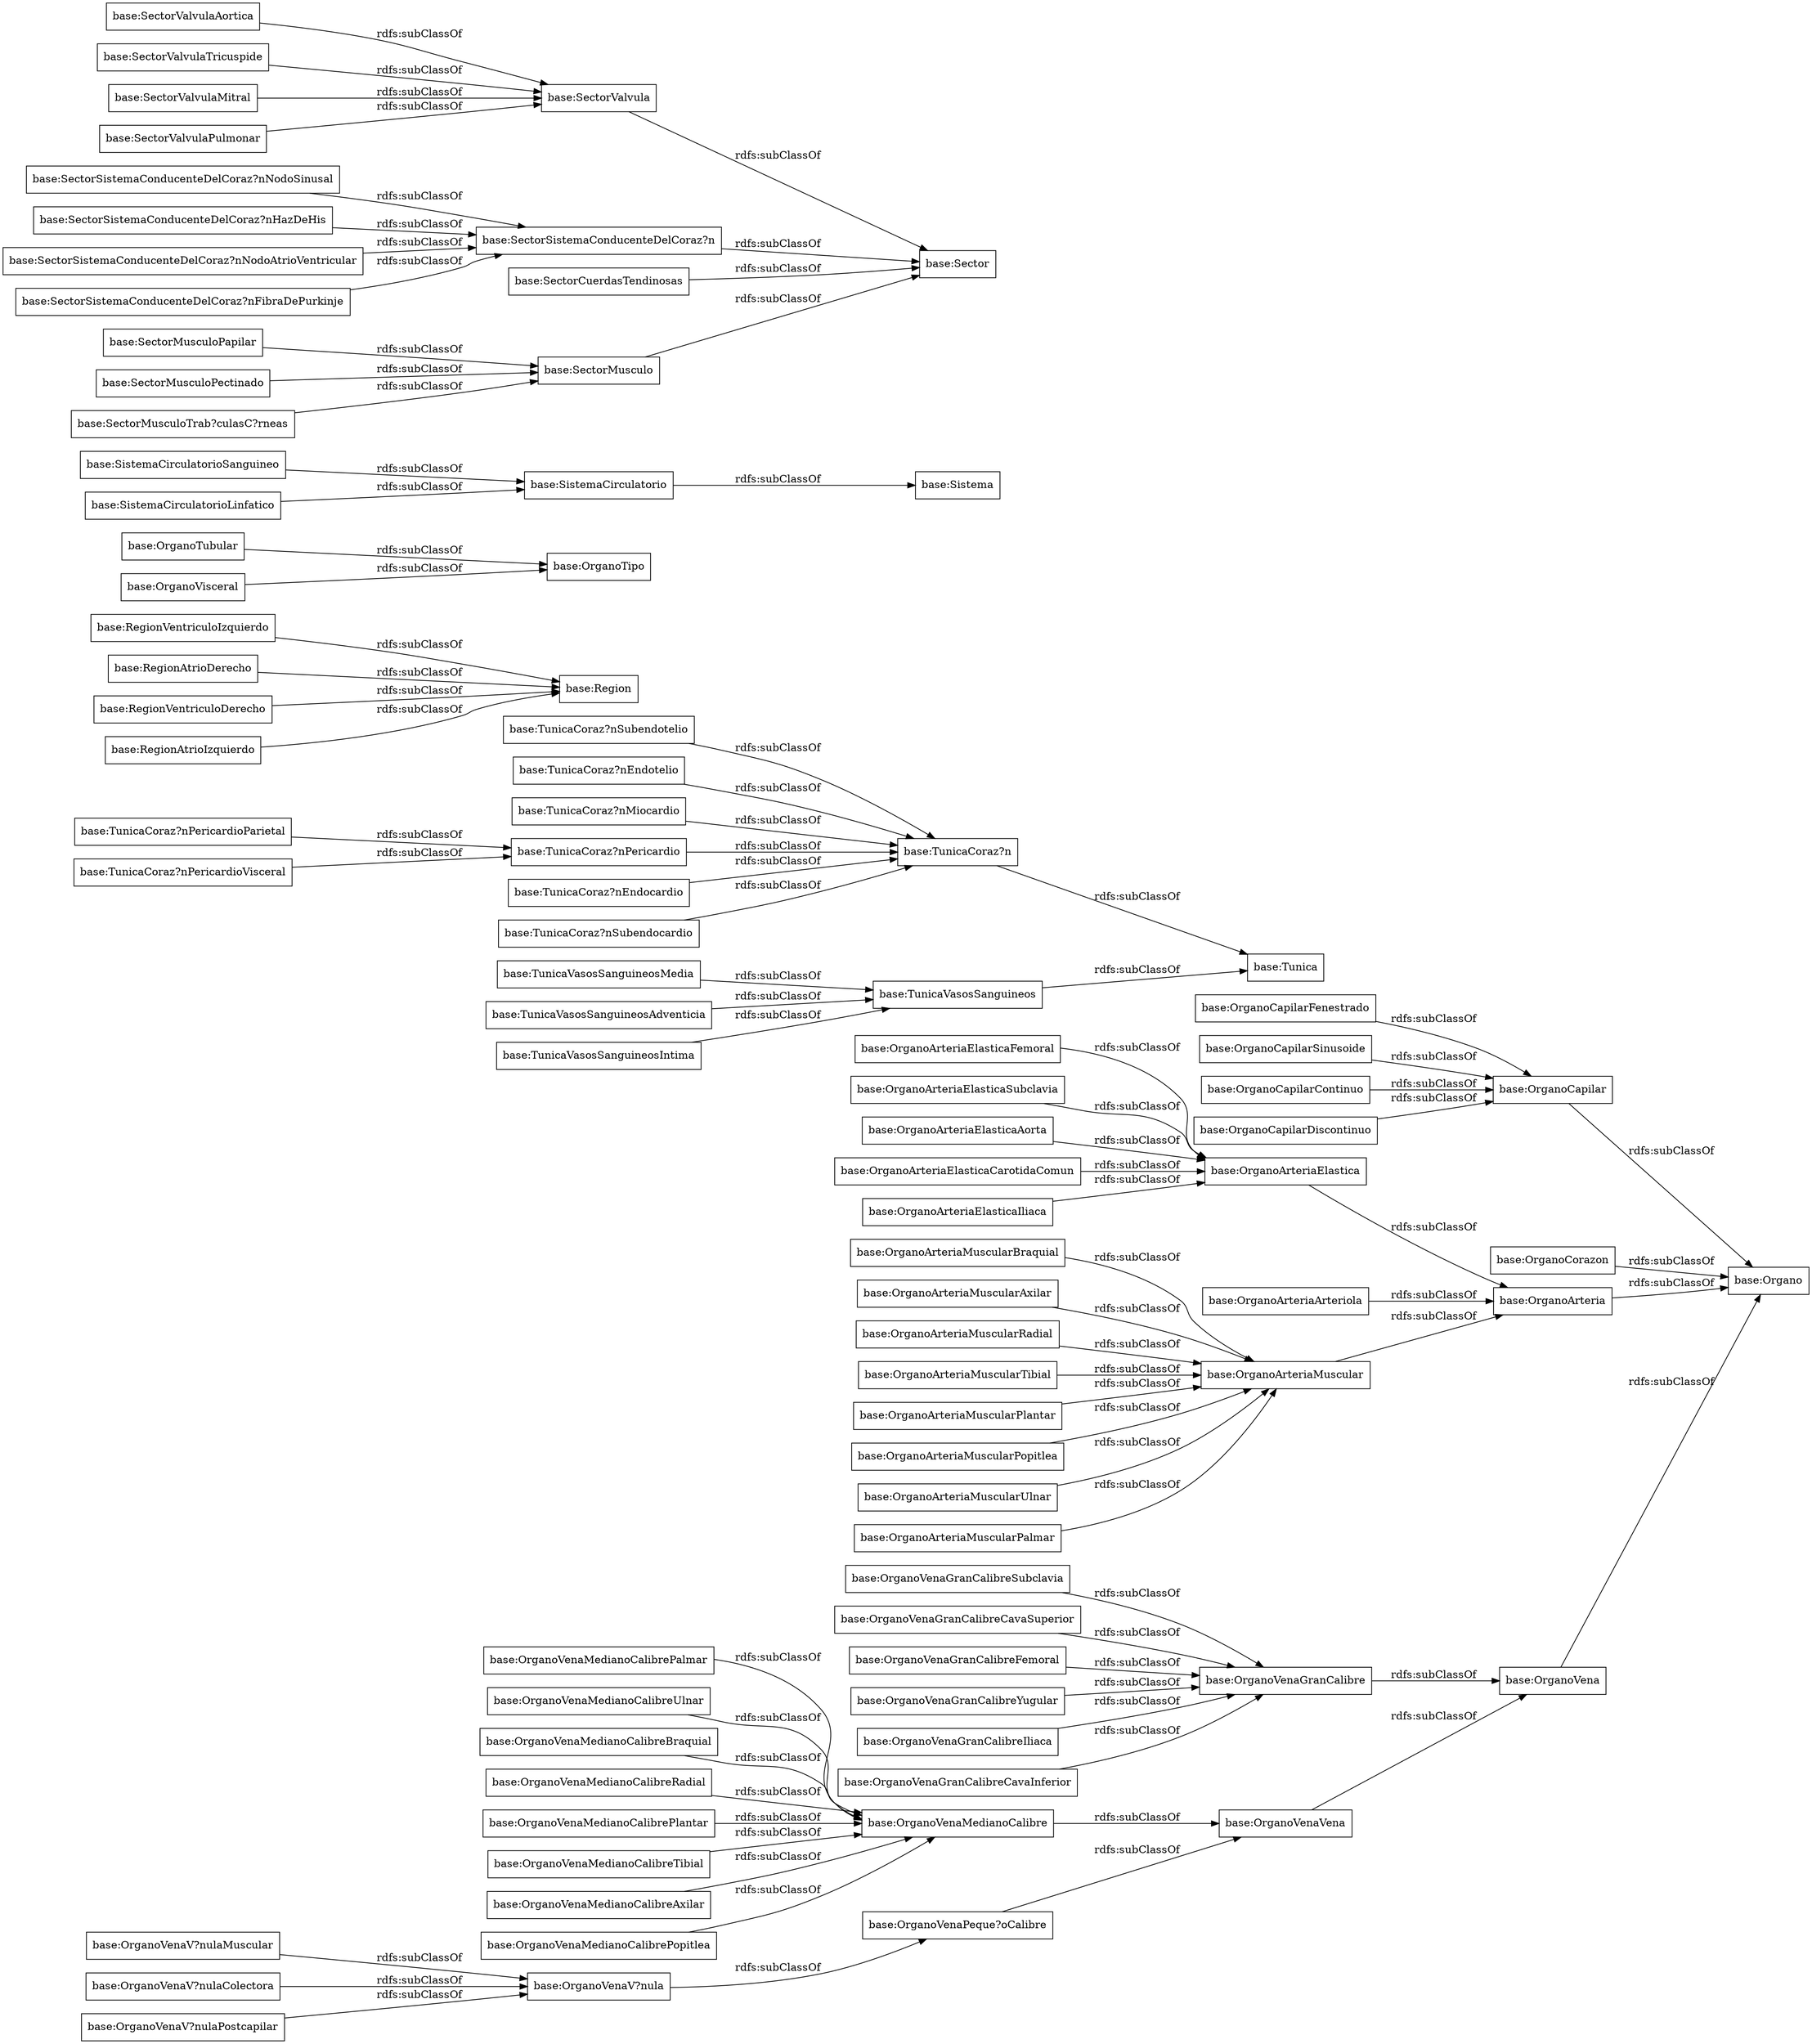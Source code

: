 digraph ar2dtool_diagram { 
rankdir=LR;
size="1000"
node [shape = rectangle, color="black"]; "base:OrganoVenaV?nula" "base:TunicaVasosSanguineos" "base:RegionVentriculoIzquierdo" "base:OrganoTubular" "base:OrganoVenaMedianoCalibrePalmar" "base:SistemaCirculatorio" "base:OrganoVenaGranCalibreSubclavia" "base:TunicaCoraz?n" "base:OrganoArteriaMuscularBraquial" "base:OrganoVenaGranCalibreCavaSuperior" "base:OrganoArteriaElasticaFemoral" "base:SistemaCirculatorioSanguineo" "base:Sector" "base:Region" "base:OrganoArteriaElasticaSubclavia" "base:SectorValvula" "base:OrganoVenaVena" "base:OrganoCapilarFenestrado" "base:OrganoVenaMedianoCalibreUlnar" "base:OrganoCapilar" "base:OrganoVenaMedianoCalibreBraquial" "base:TunicaVasosSanguineosMedia" "base:OrganoVenaGranCalibreFemoral" "base:OrganoVenaV?nulaMuscular" "base:SectorValvulaAortica" "base:OrganoArteriaElastica" "base:OrganoVenaV?nulaColectora" "base:OrganoArteriaArteriola" "base:OrganoArteriaElasticaAorta" "base:TunicaCoraz?nPericardioParietal" "base:OrganoArteriaElasticaCarotidaComun" "base:SistemaCirculatorioLinfatico" "base:Sistema" "base:SectorValvulaTricuspide" "base:SectorMusculoPapilar" "base:SectorSistemaConducenteDelCoraz?nNodoSinusal" "base:OrganoVenaPeque?oCalibre" "base:OrganoCapilarSinusoide" "base:SectorSistemaConducenteDelCoraz?nHazDeHis" "base:OrganoVenaMedianoCalibreRadial" "base:OrganoArteriaMuscularAxilar" "base:SectorSistemaConducenteDelCoraz?n" "base:OrganoCorazon" "base:TunicaCoraz?nSubendotelio" "base:OrganoArteriaMuscularRadial" "base:TunicaCoraz?nPericardioVisceral" "base:TunicaCoraz?nEndotelio" "base:OrganoVenaV?nulaPostcapilar" "base:OrganoVenaGranCalibreYugular" "base:OrganoVenaMedianoCalibrePlantar" "base:OrganoArteriaMuscularTibial" "base:TunicaVasosSanguineosAdventicia" "base:RegionAtrioDerecho" "base:RegionVentriculoDerecho" "base:OrganoCapilarContinuo" "base:OrganoVenaMedianoCalibreTibial" "base:OrganoArteriaMuscularPlantar" "base:TunicaCoraz?nMiocardio" "base:SectorCuerdasTendinosas" "base:SectorMusculoPectinado" "base:Organo" "base:TunicaVasosSanguineosIntima" "base:OrganoVenaGranCalibre" "base:OrganoArteriaMuscular" "base:TunicaCoraz?nPericardio" "base:OrganoVenaMedianoCalibreAxilar" "base:SectorSistemaConducenteDelCoraz?nNodoAtrioVentricular" "base:OrganoTipo" "base:OrganoArteriaMuscularPopitlea" "base:SectorValvulaMitral" "base:Tunica" "base:OrganoVenaMedianoCalibrePopitlea" "base:OrganoArteriaElasticaIliaca" "base:OrganoArteriaMuscularUlnar" "base:RegionAtrioIzquierdo" "base:OrganoVenaMedianoCalibre" "base:OrganoArteriaMuscularPalmar" "base:SectorValvulaPulmonar" "base:TunicaCoraz?nEndocardio" "base:OrganoArteria" "base:OrganoVenaGranCalibreIliaca" "base:OrganoVisceral" "base:TunicaCoraz?nSubendocardio" "base:SectorSistemaConducenteDelCoraz?nFibraDePurkinje" "base:OrganoVena" "base:SectorMusculoTrab?culasC?rneas" "base:OrganoVenaGranCalibreCavaInferior" "base:SectorMusculo" "base:OrganoCapilarDiscontinuo" ; /*classes style*/
	"base:SectorSistemaConducenteDelCoraz?nHazDeHis" -> "base:SectorSistemaConducenteDelCoraz?n" [ label = "rdfs:subClassOf" ];
	"base:OrganoCapilarSinusoide" -> "base:OrganoCapilar" [ label = "rdfs:subClassOf" ];
	"base:OrganoVenaMedianoCalibreUlnar" -> "base:OrganoVenaMedianoCalibre" [ label = "rdfs:subClassOf" ];
	"base:SistemaCirculatorioLinfatico" -> "base:SistemaCirculatorio" [ label = "rdfs:subClassOf" ];
	"base:OrganoVenaGranCalibreCavaInferior" -> "base:OrganoVenaGranCalibre" [ label = "rdfs:subClassOf" ];
	"base:RegionVentriculoIzquierdo" -> "base:Region" [ label = "rdfs:subClassOf" ];
	"base:SectorMusculoTrab?culasC?rneas" -> "base:SectorMusculo" [ label = "rdfs:subClassOf" ];
	"base:OrganoArteriaMuscularRadial" -> "base:OrganoArteriaMuscular" [ label = "rdfs:subClassOf" ];
	"base:OrganoArteriaMuscularPalmar" -> "base:OrganoArteriaMuscular" [ label = "rdfs:subClassOf" ];
	"base:RegionVentriculoDerecho" -> "base:Region" [ label = "rdfs:subClassOf" ];
	"base:OrganoCorazon" -> "base:Organo" [ label = "rdfs:subClassOf" ];
	"base:OrganoArteriaMuscularBraquial" -> "base:OrganoArteriaMuscular" [ label = "rdfs:subClassOf" ];
	"base:TunicaVasosSanguineos" -> "base:Tunica" [ label = "rdfs:subClassOf" ];
	"base:SectorCuerdasTendinosas" -> "base:Sector" [ label = "rdfs:subClassOf" ];
	"base:SectorSistemaConducenteDelCoraz?nNodoSinusal" -> "base:SectorSistemaConducenteDelCoraz?n" [ label = "rdfs:subClassOf" ];
	"base:SectorValvulaMitral" -> "base:SectorValvula" [ label = "rdfs:subClassOf" ];
	"base:TunicaVasosSanguineosIntima" -> "base:TunicaVasosSanguineos" [ label = "rdfs:subClassOf" ];
	"base:OrganoArteriaMuscularAxilar" -> "base:OrganoArteriaMuscular" [ label = "rdfs:subClassOf" ];
	"base:SectorSistemaConducenteDelCoraz?nNodoAtrioVentricular" -> "base:SectorSistemaConducenteDelCoraz?n" [ label = "rdfs:subClassOf" ];
	"base:OrganoArteriaElasticaCarotidaComun" -> "base:OrganoArteriaElastica" [ label = "rdfs:subClassOf" ];
	"base:OrganoVena" -> "base:Organo" [ label = "rdfs:subClassOf" ];
	"base:SectorValvulaPulmonar" -> "base:SectorValvula" [ label = "rdfs:subClassOf" ];
	"base:SectorValvula" -> "base:Sector" [ label = "rdfs:subClassOf" ];
	"base:OrganoVenaV?nula" -> "base:OrganoVenaPeque?oCalibre" [ label = "rdfs:subClassOf" ];
	"base:OrganoVenaGranCalibreFemoral" -> "base:OrganoVenaGranCalibre" [ label = "rdfs:subClassOf" ];
	"base:SectorValvulaTricuspide" -> "base:SectorValvula" [ label = "rdfs:subClassOf" ];
	"base:OrganoArteriaMuscularUlnar" -> "base:OrganoArteriaMuscular" [ label = "rdfs:subClassOf" ];
	"base:SectorSistemaConducenteDelCoraz?n" -> "base:Sector" [ label = "rdfs:subClassOf" ];
	"base:TunicaCoraz?nEndocardio" -> "base:TunicaCoraz?n" [ label = "rdfs:subClassOf" ];
	"base:TunicaCoraz?nSubendotelio" -> "base:TunicaCoraz?n" [ label = "rdfs:subClassOf" ];
	"base:SectorSistemaConducenteDelCoraz?nFibraDePurkinje" -> "base:SectorSistemaConducenteDelCoraz?n" [ label = "rdfs:subClassOf" ];
	"base:OrganoVenaV?nulaPostcapilar" -> "base:OrganoVenaV?nula" [ label = "rdfs:subClassOf" ];
	"base:OrganoVenaMedianoCalibrePalmar" -> "base:OrganoVenaMedianoCalibre" [ label = "rdfs:subClassOf" ];
	"base:OrganoCapilar" -> "base:Organo" [ label = "rdfs:subClassOf" ];
	"base:TunicaCoraz?nPericardioParietal" -> "base:TunicaCoraz?nPericardio" [ label = "rdfs:subClassOf" ];
	"base:TunicaCoraz?nPericardio" -> "base:TunicaCoraz?n" [ label = "rdfs:subClassOf" ];
	"base:OrganoCapilarContinuo" -> "base:OrganoCapilar" [ label = "rdfs:subClassOf" ];
	"base:OrganoCapilarDiscontinuo" -> "base:OrganoCapilar" [ label = "rdfs:subClassOf" ];
	"base:OrganoArteriaMuscularPlantar" -> "base:OrganoArteriaMuscular" [ label = "rdfs:subClassOf" ];
	"base:RegionAtrioIzquierdo" -> "base:Region" [ label = "rdfs:subClassOf" ];
	"base:TunicaVasosSanguineosAdventicia" -> "base:TunicaVasosSanguineos" [ label = "rdfs:subClassOf" ];
	"base:SectorValvulaAortica" -> "base:SectorValvula" [ label = "rdfs:subClassOf" ];
	"base:TunicaCoraz?nMiocardio" -> "base:TunicaCoraz?n" [ label = "rdfs:subClassOf" ];
	"base:OrganoVenaMedianoCalibrePlantar" -> "base:OrganoVenaMedianoCalibre" [ label = "rdfs:subClassOf" ];
	"base:SistemaCirculatorioSanguineo" -> "base:SistemaCirculatorio" [ label = "rdfs:subClassOf" ];
	"base:OrganoVisceral" -> "base:OrganoTipo" [ label = "rdfs:subClassOf" ];
	"base:TunicaCoraz?nEndotelio" -> "base:TunicaCoraz?n" [ label = "rdfs:subClassOf" ];
	"base:OrganoArteria" -> "base:Organo" [ label = "rdfs:subClassOf" ];
	"base:OrganoArteriaElasticaIliaca" -> "base:OrganoArteriaElastica" [ label = "rdfs:subClassOf" ];
	"base:OrganoVenaMedianoCalibreRadial" -> "base:OrganoVenaMedianoCalibre" [ label = "rdfs:subClassOf" ];
	"base:OrganoArteriaElasticaFemoral" -> "base:OrganoArteriaElastica" [ label = "rdfs:subClassOf" ];
	"base:OrganoArteriaMuscularTibial" -> "base:OrganoArteriaMuscular" [ label = "rdfs:subClassOf" ];
	"base:OrganoVenaGranCalibreSubclavia" -> "base:OrganoVenaGranCalibre" [ label = "rdfs:subClassOf" ];
	"base:OrganoVenaMedianoCalibrePopitlea" -> "base:OrganoVenaMedianoCalibre" [ label = "rdfs:subClassOf" ];
	"base:SistemaCirculatorio" -> "base:Sistema" [ label = "rdfs:subClassOf" ];
	"base:OrganoVenaVena" -> "base:OrganoVena" [ label = "rdfs:subClassOf" ];
	"base:OrganoArteriaElasticaSubclavia" -> "base:OrganoArteriaElastica" [ label = "rdfs:subClassOf" ];
	"base:SectorMusculo" -> "base:Sector" [ label = "rdfs:subClassOf" ];
	"base:OrganoVenaV?nulaMuscular" -> "base:OrganoVenaV?nula" [ label = "rdfs:subClassOf" ];
	"base:OrganoArteriaArteriola" -> "base:OrganoArteria" [ label = "rdfs:subClassOf" ];
	"base:OrganoVenaMedianoCalibreAxilar" -> "base:OrganoVenaMedianoCalibre" [ label = "rdfs:subClassOf" ];
	"base:OrganoVenaGranCalibre" -> "base:OrganoVena" [ label = "rdfs:subClassOf" ];
	"base:OrganoArteriaMuscularPopitlea" -> "base:OrganoArteriaMuscular" [ label = "rdfs:subClassOf" ];
	"base:OrganoVenaMedianoCalibre" -> "base:OrganoVenaVena" [ label = "rdfs:subClassOf" ];
	"base:SectorMusculoPapilar" -> "base:SectorMusculo" [ label = "rdfs:subClassOf" ];
	"base:OrganoArteriaElastica" -> "base:OrganoArteria" [ label = "rdfs:subClassOf" ];
	"base:OrganoVenaGranCalibreIliaca" -> "base:OrganoVenaGranCalibre" [ label = "rdfs:subClassOf" ];
	"base:TunicaVasosSanguineosMedia" -> "base:TunicaVasosSanguineos" [ label = "rdfs:subClassOf" ];
	"base:OrganoVenaMedianoCalibreTibial" -> "base:OrganoVenaMedianoCalibre" [ label = "rdfs:subClassOf" ];
	"base:OrganoCapilarFenestrado" -> "base:OrganoCapilar" [ label = "rdfs:subClassOf" ];
	"base:RegionAtrioDerecho" -> "base:Region" [ label = "rdfs:subClassOf" ];
	"base:SectorMusculoPectinado" -> "base:SectorMusculo" [ label = "rdfs:subClassOf" ];
	"base:OrganoVenaGranCalibreYugular" -> "base:OrganoVenaGranCalibre" [ label = "rdfs:subClassOf" ];
	"base:OrganoTubular" -> "base:OrganoTipo" [ label = "rdfs:subClassOf" ];
	"base:OrganoVenaPeque?oCalibre" -> "base:OrganoVenaVena" [ label = "rdfs:subClassOf" ];
	"base:OrganoVenaV?nulaColectora" -> "base:OrganoVenaV?nula" [ label = "rdfs:subClassOf" ];
	"base:OrganoArteriaMuscular" -> "base:OrganoArteria" [ label = "rdfs:subClassOf" ];
	"base:OrganoVenaGranCalibreCavaSuperior" -> "base:OrganoVenaGranCalibre" [ label = "rdfs:subClassOf" ];
	"base:TunicaCoraz?n" -> "base:Tunica" [ label = "rdfs:subClassOf" ];
	"base:TunicaCoraz?nPericardioVisceral" -> "base:TunicaCoraz?nPericardio" [ label = "rdfs:subClassOf" ];
	"base:OrganoArteriaElasticaAorta" -> "base:OrganoArteriaElastica" [ label = "rdfs:subClassOf" ];
	"base:TunicaCoraz?nSubendocardio" -> "base:TunicaCoraz?n" [ label = "rdfs:subClassOf" ];
	"base:OrganoVenaMedianoCalibreBraquial" -> "base:OrganoVenaMedianoCalibre" [ label = "rdfs:subClassOf" ];

}
